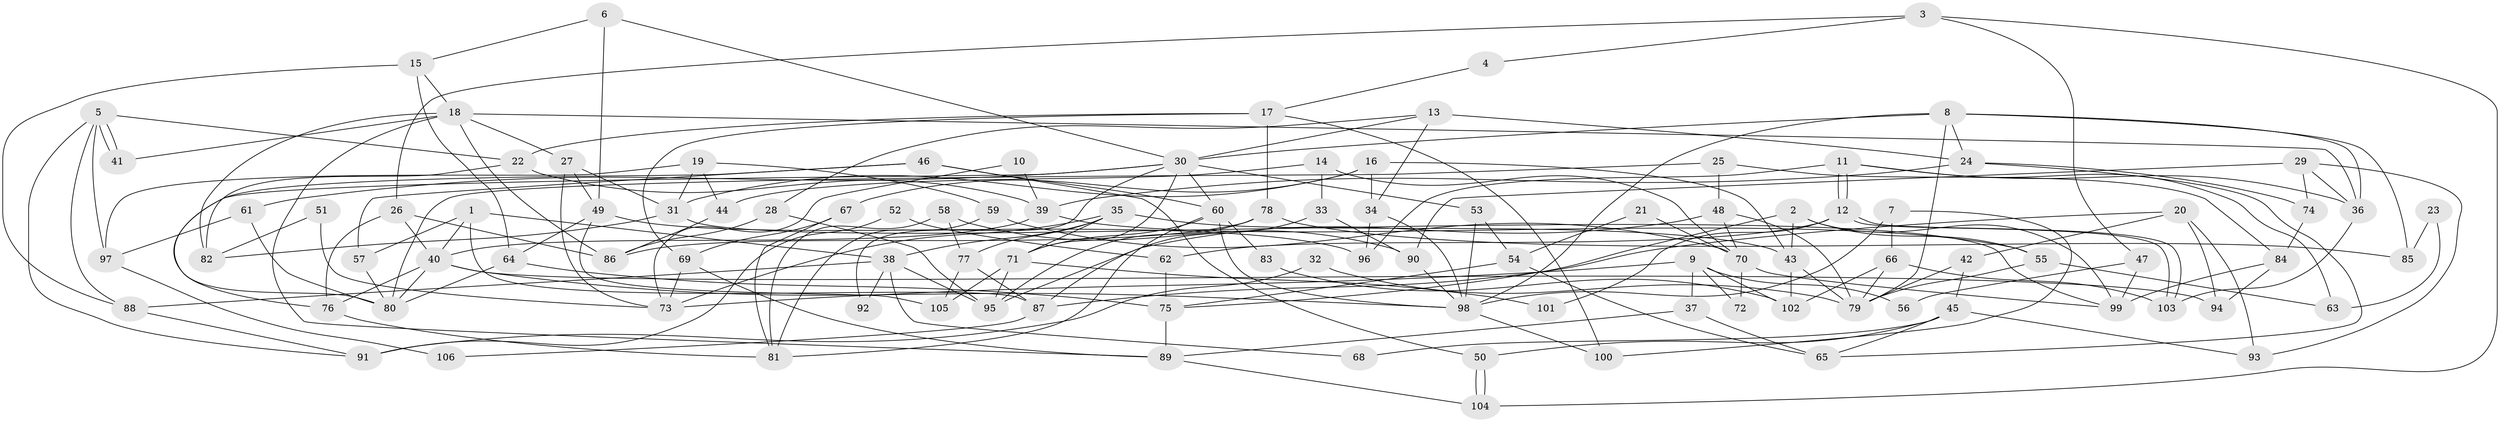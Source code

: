 // Generated by graph-tools (version 1.1) at 2025/26/03/09/25 03:26:18]
// undirected, 106 vertices, 212 edges
graph export_dot {
graph [start="1"]
  node [color=gray90,style=filled];
  1;
  2;
  3;
  4;
  5;
  6;
  7;
  8;
  9;
  10;
  11;
  12;
  13;
  14;
  15;
  16;
  17;
  18;
  19;
  20;
  21;
  22;
  23;
  24;
  25;
  26;
  27;
  28;
  29;
  30;
  31;
  32;
  33;
  34;
  35;
  36;
  37;
  38;
  39;
  40;
  41;
  42;
  43;
  44;
  45;
  46;
  47;
  48;
  49;
  50;
  51;
  52;
  53;
  54;
  55;
  56;
  57;
  58;
  59;
  60;
  61;
  62;
  63;
  64;
  65;
  66;
  67;
  68;
  69;
  70;
  71;
  72;
  73;
  74;
  75;
  76;
  77;
  78;
  79;
  80;
  81;
  82;
  83;
  84;
  85;
  86;
  87;
  88;
  89;
  90;
  91;
  92;
  93;
  94;
  95;
  96;
  97;
  98;
  99;
  100;
  101;
  102;
  103;
  104;
  105;
  106;
  1 -- 40;
  1 -- 57;
  1 -- 38;
  1 -- 87;
  2 -- 99;
  2 -- 43;
  2 -- 55;
  2 -- 75;
  3 -- 104;
  3 -- 26;
  3 -- 4;
  3 -- 47;
  4 -- 17;
  5 -- 88;
  5 -- 41;
  5 -- 41;
  5 -- 22;
  5 -- 91;
  5 -- 97;
  6 -- 30;
  6 -- 49;
  6 -- 15;
  7 -- 100;
  7 -- 98;
  7 -- 66;
  8 -- 24;
  8 -- 79;
  8 -- 30;
  8 -- 36;
  8 -- 85;
  8 -- 98;
  9 -- 102;
  9 -- 37;
  9 -- 56;
  9 -- 72;
  9 -- 73;
  10 -- 39;
  10 -- 73;
  11 -- 12;
  11 -- 12;
  11 -- 36;
  11 -- 63;
  11 -- 96;
  12 -- 103;
  12 -- 103;
  12 -- 62;
  12 -- 101;
  13 -- 30;
  13 -- 28;
  13 -- 24;
  13 -- 34;
  14 -- 44;
  14 -- 70;
  14 -- 33;
  15 -- 18;
  15 -- 64;
  15 -- 88;
  16 -- 31;
  16 -- 34;
  16 -- 43;
  16 -- 67;
  17 -- 22;
  17 -- 69;
  17 -- 78;
  17 -- 100;
  18 -- 86;
  18 -- 89;
  18 -- 27;
  18 -- 36;
  18 -- 41;
  18 -- 82;
  19 -- 31;
  19 -- 97;
  19 -- 44;
  19 -- 59;
  20 -- 94;
  20 -- 93;
  20 -- 42;
  20 -- 87;
  21 -- 54;
  21 -- 70;
  22 -- 39;
  22 -- 82;
  23 -- 85;
  23 -- 63;
  24 -- 39;
  24 -- 65;
  24 -- 74;
  25 -- 80;
  25 -- 84;
  25 -- 48;
  26 -- 76;
  26 -- 40;
  26 -- 86;
  27 -- 73;
  27 -- 31;
  27 -- 49;
  28 -- 86;
  28 -- 95;
  29 -- 90;
  29 -- 36;
  29 -- 74;
  29 -- 93;
  30 -- 71;
  30 -- 53;
  30 -- 60;
  30 -- 61;
  30 -- 76;
  30 -- 92;
  31 -- 82;
  31 -- 99;
  32 -- 79;
  32 -- 91;
  33 -- 87;
  33 -- 90;
  34 -- 98;
  34 -- 96;
  35 -- 71;
  35 -- 38;
  35 -- 43;
  35 -- 73;
  35 -- 77;
  36 -- 103;
  37 -- 89;
  37 -- 65;
  38 -- 95;
  38 -- 68;
  38 -- 88;
  38 -- 92;
  39 -- 40;
  39 -- 55;
  40 -- 80;
  40 -- 76;
  40 -- 94;
  40 -- 98;
  42 -- 79;
  42 -- 45;
  43 -- 79;
  43 -- 102;
  44 -- 86;
  45 -- 65;
  45 -- 50;
  45 -- 68;
  45 -- 93;
  46 -- 60;
  46 -- 50;
  46 -- 57;
  46 -- 80;
  47 -- 99;
  47 -- 56;
  48 -- 79;
  48 -- 70;
  48 -- 95;
  49 -- 96;
  49 -- 64;
  49 -- 105;
  50 -- 104;
  50 -- 104;
  51 -- 82;
  51 -- 73;
  52 -- 91;
  52 -- 62;
  53 -- 98;
  53 -- 54;
  54 -- 75;
  54 -- 65;
  55 -- 79;
  55 -- 63;
  57 -- 80;
  58 -- 77;
  58 -- 90;
  58 -- 81;
  59 -- 81;
  59 -- 70;
  60 -- 98;
  60 -- 71;
  60 -- 81;
  60 -- 83;
  61 -- 80;
  61 -- 97;
  62 -- 75;
  64 -- 75;
  64 -- 80;
  66 -- 103;
  66 -- 79;
  66 -- 102;
  67 -- 81;
  67 -- 69;
  69 -- 73;
  69 -- 89;
  70 -- 72;
  70 -- 99;
  71 -- 105;
  71 -- 95;
  71 -- 101;
  74 -- 84;
  75 -- 89;
  76 -- 81;
  77 -- 87;
  77 -- 105;
  78 -- 95;
  78 -- 85;
  78 -- 86;
  83 -- 102;
  84 -- 99;
  84 -- 94;
  87 -- 106;
  88 -- 91;
  89 -- 104;
  90 -- 98;
  97 -- 106;
  98 -- 100;
}
